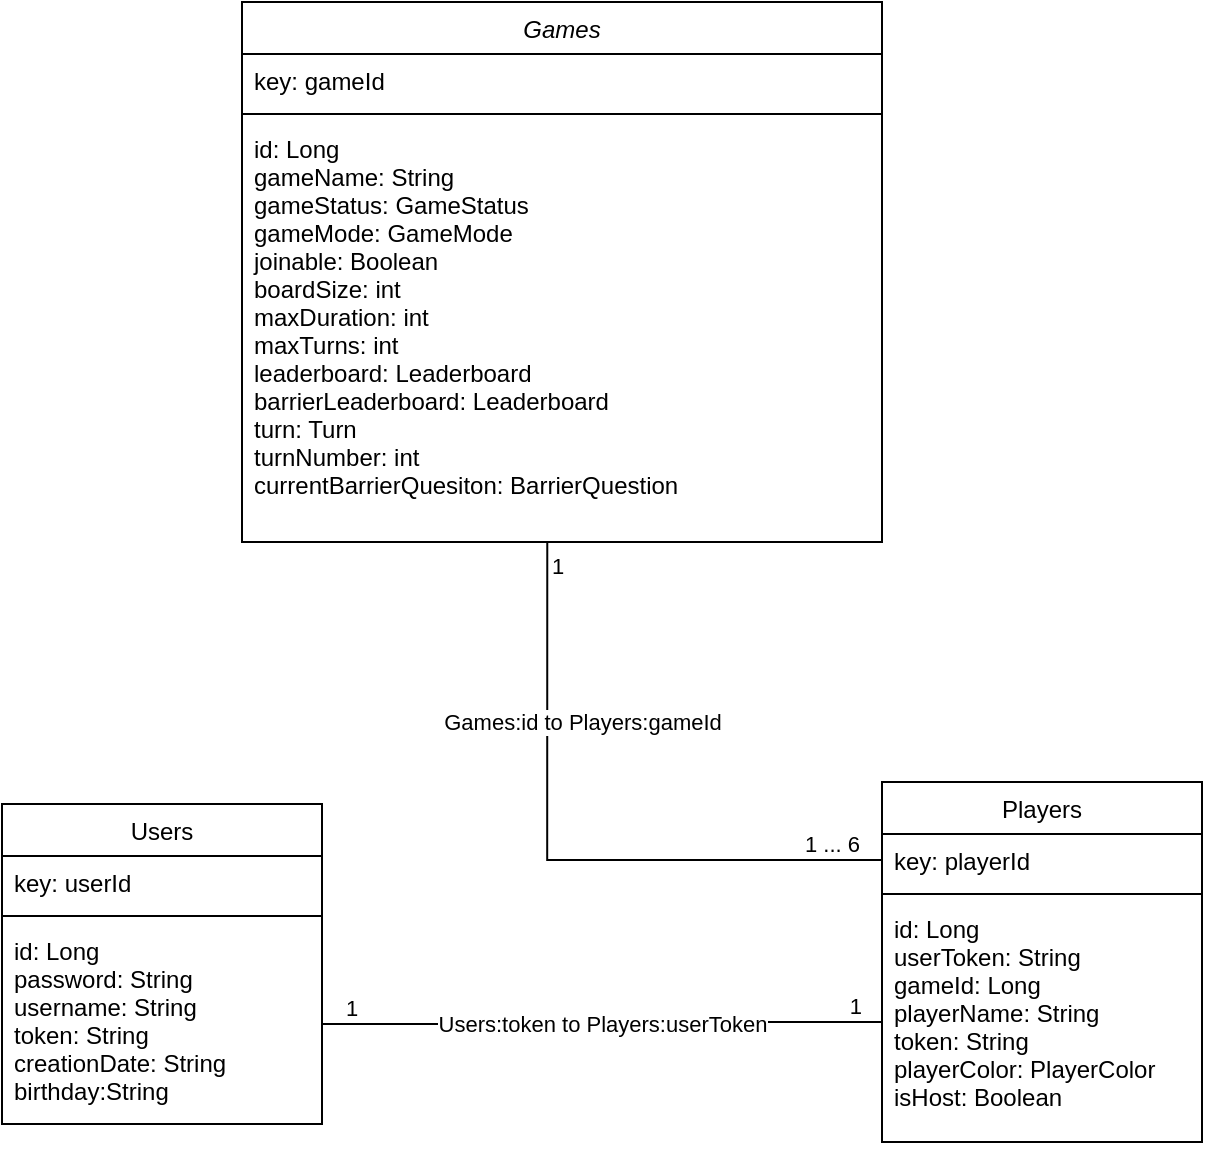 <mxfile version="20.8.16" type="device"><diagram id="C5RBs43oDa-KdzZeNtuy" name="Page-1"><mxGraphModel dx="1304" dy="876" grid="1" gridSize="10" guides="1" tooltips="1" connect="1" arrows="1" fold="1" page="1" pageScale="1" pageWidth="827" pageHeight="1169" math="0" shadow="0"><root><mxCell id="WIyWlLk6GJQsqaUBKTNV-0"/><mxCell id="WIyWlLk6GJQsqaUBKTNV-1" parent="WIyWlLk6GJQsqaUBKTNV-0"/><mxCell id="zkfFHV4jXpPFQw0GAbJ--0" value="Games" style="swimlane;fontStyle=2;align=center;verticalAlign=top;childLayout=stackLayout;horizontal=1;startSize=26;horizontalStack=0;resizeParent=1;resizeLast=0;collapsible=1;marginBottom=0;rounded=0;shadow=0;strokeWidth=1;" parent="WIyWlLk6GJQsqaUBKTNV-1" vertex="1"><mxGeometry x="220" y="120" width="320" height="270" as="geometry"><mxRectangle x="230" y="140" width="160" height="26" as="alternateBounds"/></mxGeometry></mxCell><mxCell id="zkfFHV4jXpPFQw0GAbJ--1" value="key: gameId" style="text;align=left;verticalAlign=top;spacingLeft=4;spacingRight=4;overflow=hidden;rotatable=0;points=[[0,0.5],[1,0.5]];portConstraint=eastwest;" parent="zkfFHV4jXpPFQw0GAbJ--0" vertex="1"><mxGeometry y="26" width="320" height="26" as="geometry"/></mxCell><mxCell id="zkfFHV4jXpPFQw0GAbJ--4" value="" style="line;html=1;strokeWidth=1;align=left;verticalAlign=middle;spacingTop=-1;spacingLeft=3;spacingRight=3;rotatable=0;labelPosition=right;points=[];portConstraint=eastwest;" parent="zkfFHV4jXpPFQw0GAbJ--0" vertex="1"><mxGeometry y="52" width="320" height="8" as="geometry"/></mxCell><mxCell id="zkfFHV4jXpPFQw0GAbJ--5" value="id: Long&#10;gameName: String&#10;gameStatus: GameStatus&#10;gameMode: GameMode&#10;joinable: Boolean&#10;boardSize: int&#10;maxDuration: int&#10;maxTurns: int&#10;leaderboard: Leaderboard&#10;barrierLeaderboard: Leaderboard&#10;turn: Turn&#10;turnNumber: int&#10;currentBarrierQuesiton: BarrierQuestion&#10;" style="text;align=left;verticalAlign=top;spacingLeft=4;spacingRight=4;overflow=hidden;rotatable=0;points=[[0,0.5],[1,0.5]];portConstraint=eastwest;" parent="zkfFHV4jXpPFQw0GAbJ--0" vertex="1"><mxGeometry y="60" width="320" height="210" as="geometry"/></mxCell><mxCell id="zkfFHV4jXpPFQw0GAbJ--6" value="Users" style="swimlane;fontStyle=0;align=center;verticalAlign=top;childLayout=stackLayout;horizontal=1;startSize=26;horizontalStack=0;resizeParent=1;resizeLast=0;collapsible=1;marginBottom=0;rounded=0;shadow=0;strokeWidth=1;" parent="WIyWlLk6GJQsqaUBKTNV-1" vertex="1"><mxGeometry x="100" y="521" width="160" height="160" as="geometry"><mxRectangle x="130" y="380" width="160" height="26" as="alternateBounds"/></mxGeometry></mxCell><mxCell id="zkfFHV4jXpPFQw0GAbJ--8" value="key: userId" style="text;align=left;verticalAlign=top;spacingLeft=4;spacingRight=4;overflow=hidden;rotatable=0;points=[[0,0.5],[1,0.5]];portConstraint=eastwest;rounded=0;shadow=0;html=0;" parent="zkfFHV4jXpPFQw0GAbJ--6" vertex="1"><mxGeometry y="26" width="160" height="26" as="geometry"/></mxCell><mxCell id="zkfFHV4jXpPFQw0GAbJ--9" value="" style="line;html=1;strokeWidth=1;align=left;verticalAlign=middle;spacingTop=-1;spacingLeft=3;spacingRight=3;rotatable=0;labelPosition=right;points=[];portConstraint=eastwest;" parent="zkfFHV4jXpPFQw0GAbJ--6" vertex="1"><mxGeometry y="52" width="160" height="8" as="geometry"/></mxCell><mxCell id="zkfFHV4jXpPFQw0GAbJ--10" value="id: Long&#10;password: String&#10;username: String&#10;token: String&#10;creationDate: String&#10;birthday:String&#10;" style="text;align=left;verticalAlign=top;spacingLeft=4;spacingRight=4;overflow=hidden;rotatable=0;points=[[0,0.5],[1,0.5]];portConstraint=eastwest;fontStyle=0" parent="zkfFHV4jXpPFQw0GAbJ--6" vertex="1"><mxGeometry y="60" width="160" height="100" as="geometry"/></mxCell><mxCell id="m2kMmdeJ7JKCkNZlsLir-1" value="Players" style="swimlane;fontStyle=0;align=center;verticalAlign=top;childLayout=stackLayout;horizontal=1;startSize=26;horizontalStack=0;resizeParent=1;resizeLast=0;collapsible=1;marginBottom=0;rounded=0;shadow=0;strokeWidth=1;" vertex="1" parent="WIyWlLk6GJQsqaUBKTNV-1"><mxGeometry x="540" y="510" width="160" height="180" as="geometry"><mxRectangle x="130" y="380" width="160" height="26" as="alternateBounds"/></mxGeometry></mxCell><mxCell id="m2kMmdeJ7JKCkNZlsLir-2" value="key: playerId" style="text;align=left;verticalAlign=top;spacingLeft=4;spacingRight=4;overflow=hidden;rotatable=0;points=[[0,0.5],[1,0.5]];portConstraint=eastwest;rounded=0;shadow=0;html=0;" vertex="1" parent="m2kMmdeJ7JKCkNZlsLir-1"><mxGeometry y="26" width="160" height="26" as="geometry"/></mxCell><mxCell id="m2kMmdeJ7JKCkNZlsLir-3" value="" style="line;html=1;strokeWidth=1;align=left;verticalAlign=middle;spacingTop=-1;spacingLeft=3;spacingRight=3;rotatable=0;labelPosition=right;points=[];portConstraint=eastwest;" vertex="1" parent="m2kMmdeJ7JKCkNZlsLir-1"><mxGeometry y="52" width="160" height="8" as="geometry"/></mxCell><mxCell id="m2kMmdeJ7JKCkNZlsLir-4" value="id: Long&#10;userToken: String&#10;gameId: Long&#10;playerName: String&#10;token: String&#10;playerColor: PlayerColor&#10;isHost: Boolean" style="text;align=left;verticalAlign=top;spacingLeft=4;spacingRight=4;overflow=hidden;rotatable=0;points=[[0,0.5],[1,0.5]];portConstraint=eastwest;fontStyle=0" vertex="1" parent="m2kMmdeJ7JKCkNZlsLir-1"><mxGeometry y="60" width="160" height="120" as="geometry"/></mxCell><mxCell id="m2kMmdeJ7JKCkNZlsLir-9" value="Users:token to Players:userToken" style="endArrow=none;html=1;edgeStyle=orthogonalEdgeStyle;rounded=0;exitX=1;exitY=0.5;exitDx=0;exitDy=0;entryX=0;entryY=0.5;entryDx=0;entryDy=0;" edge="1" parent="WIyWlLk6GJQsqaUBKTNV-1" source="zkfFHV4jXpPFQw0GAbJ--10" target="m2kMmdeJ7JKCkNZlsLir-4"><mxGeometry relative="1" as="geometry"><mxPoint x="490" y="580" as="sourcePoint"/><mxPoint x="650" y="580" as="targetPoint"/></mxGeometry></mxCell><mxCell id="m2kMmdeJ7JKCkNZlsLir-10" value="1" style="edgeLabel;resizable=0;html=1;align=left;verticalAlign=bottom;" connectable="0" vertex="1" parent="m2kMmdeJ7JKCkNZlsLir-9"><mxGeometry x="-1" relative="1" as="geometry"><mxPoint x="10" as="offset"/></mxGeometry></mxCell><mxCell id="m2kMmdeJ7JKCkNZlsLir-11" value="1" style="edgeLabel;resizable=0;html=1;align=right;verticalAlign=bottom;" connectable="0" vertex="1" parent="m2kMmdeJ7JKCkNZlsLir-9"><mxGeometry x="1" relative="1" as="geometry"><mxPoint x="-10" as="offset"/></mxGeometry></mxCell><mxCell id="m2kMmdeJ7JKCkNZlsLir-18" value="Games:id to Players:gameId" style="endArrow=none;html=1;edgeStyle=orthogonalEdgeStyle;rounded=0;exitX=0.477;exitY=1.001;exitDx=0;exitDy=0;entryX=0;entryY=0.5;entryDx=0;entryDy=0;exitPerimeter=0;" edge="1" parent="WIyWlLk6GJQsqaUBKTNV-1" source="zkfFHV4jXpPFQw0GAbJ--5" target="m2kMmdeJ7JKCkNZlsLir-2"><mxGeometry x="-0.45" y="17" relative="1" as="geometry"><mxPoint x="310" y="460" as="sourcePoint"/><mxPoint x="590" y="460" as="targetPoint"/><mxPoint as="offset"/></mxGeometry></mxCell><mxCell id="m2kMmdeJ7JKCkNZlsLir-19" value="1" style="edgeLabel;resizable=0;html=1;align=left;verticalAlign=bottom;" connectable="0" vertex="1" parent="m2kMmdeJ7JKCkNZlsLir-18"><mxGeometry x="-1" relative="1" as="geometry"><mxPoint y="20" as="offset"/></mxGeometry></mxCell><mxCell id="m2kMmdeJ7JKCkNZlsLir-20" value="1 ... 6" style="edgeLabel;resizable=0;html=1;align=right;verticalAlign=bottom;" connectable="0" vertex="1" parent="m2kMmdeJ7JKCkNZlsLir-18"><mxGeometry x="1" relative="1" as="geometry"><mxPoint x="-10" as="offset"/></mxGeometry></mxCell></root></mxGraphModel></diagram></mxfile>